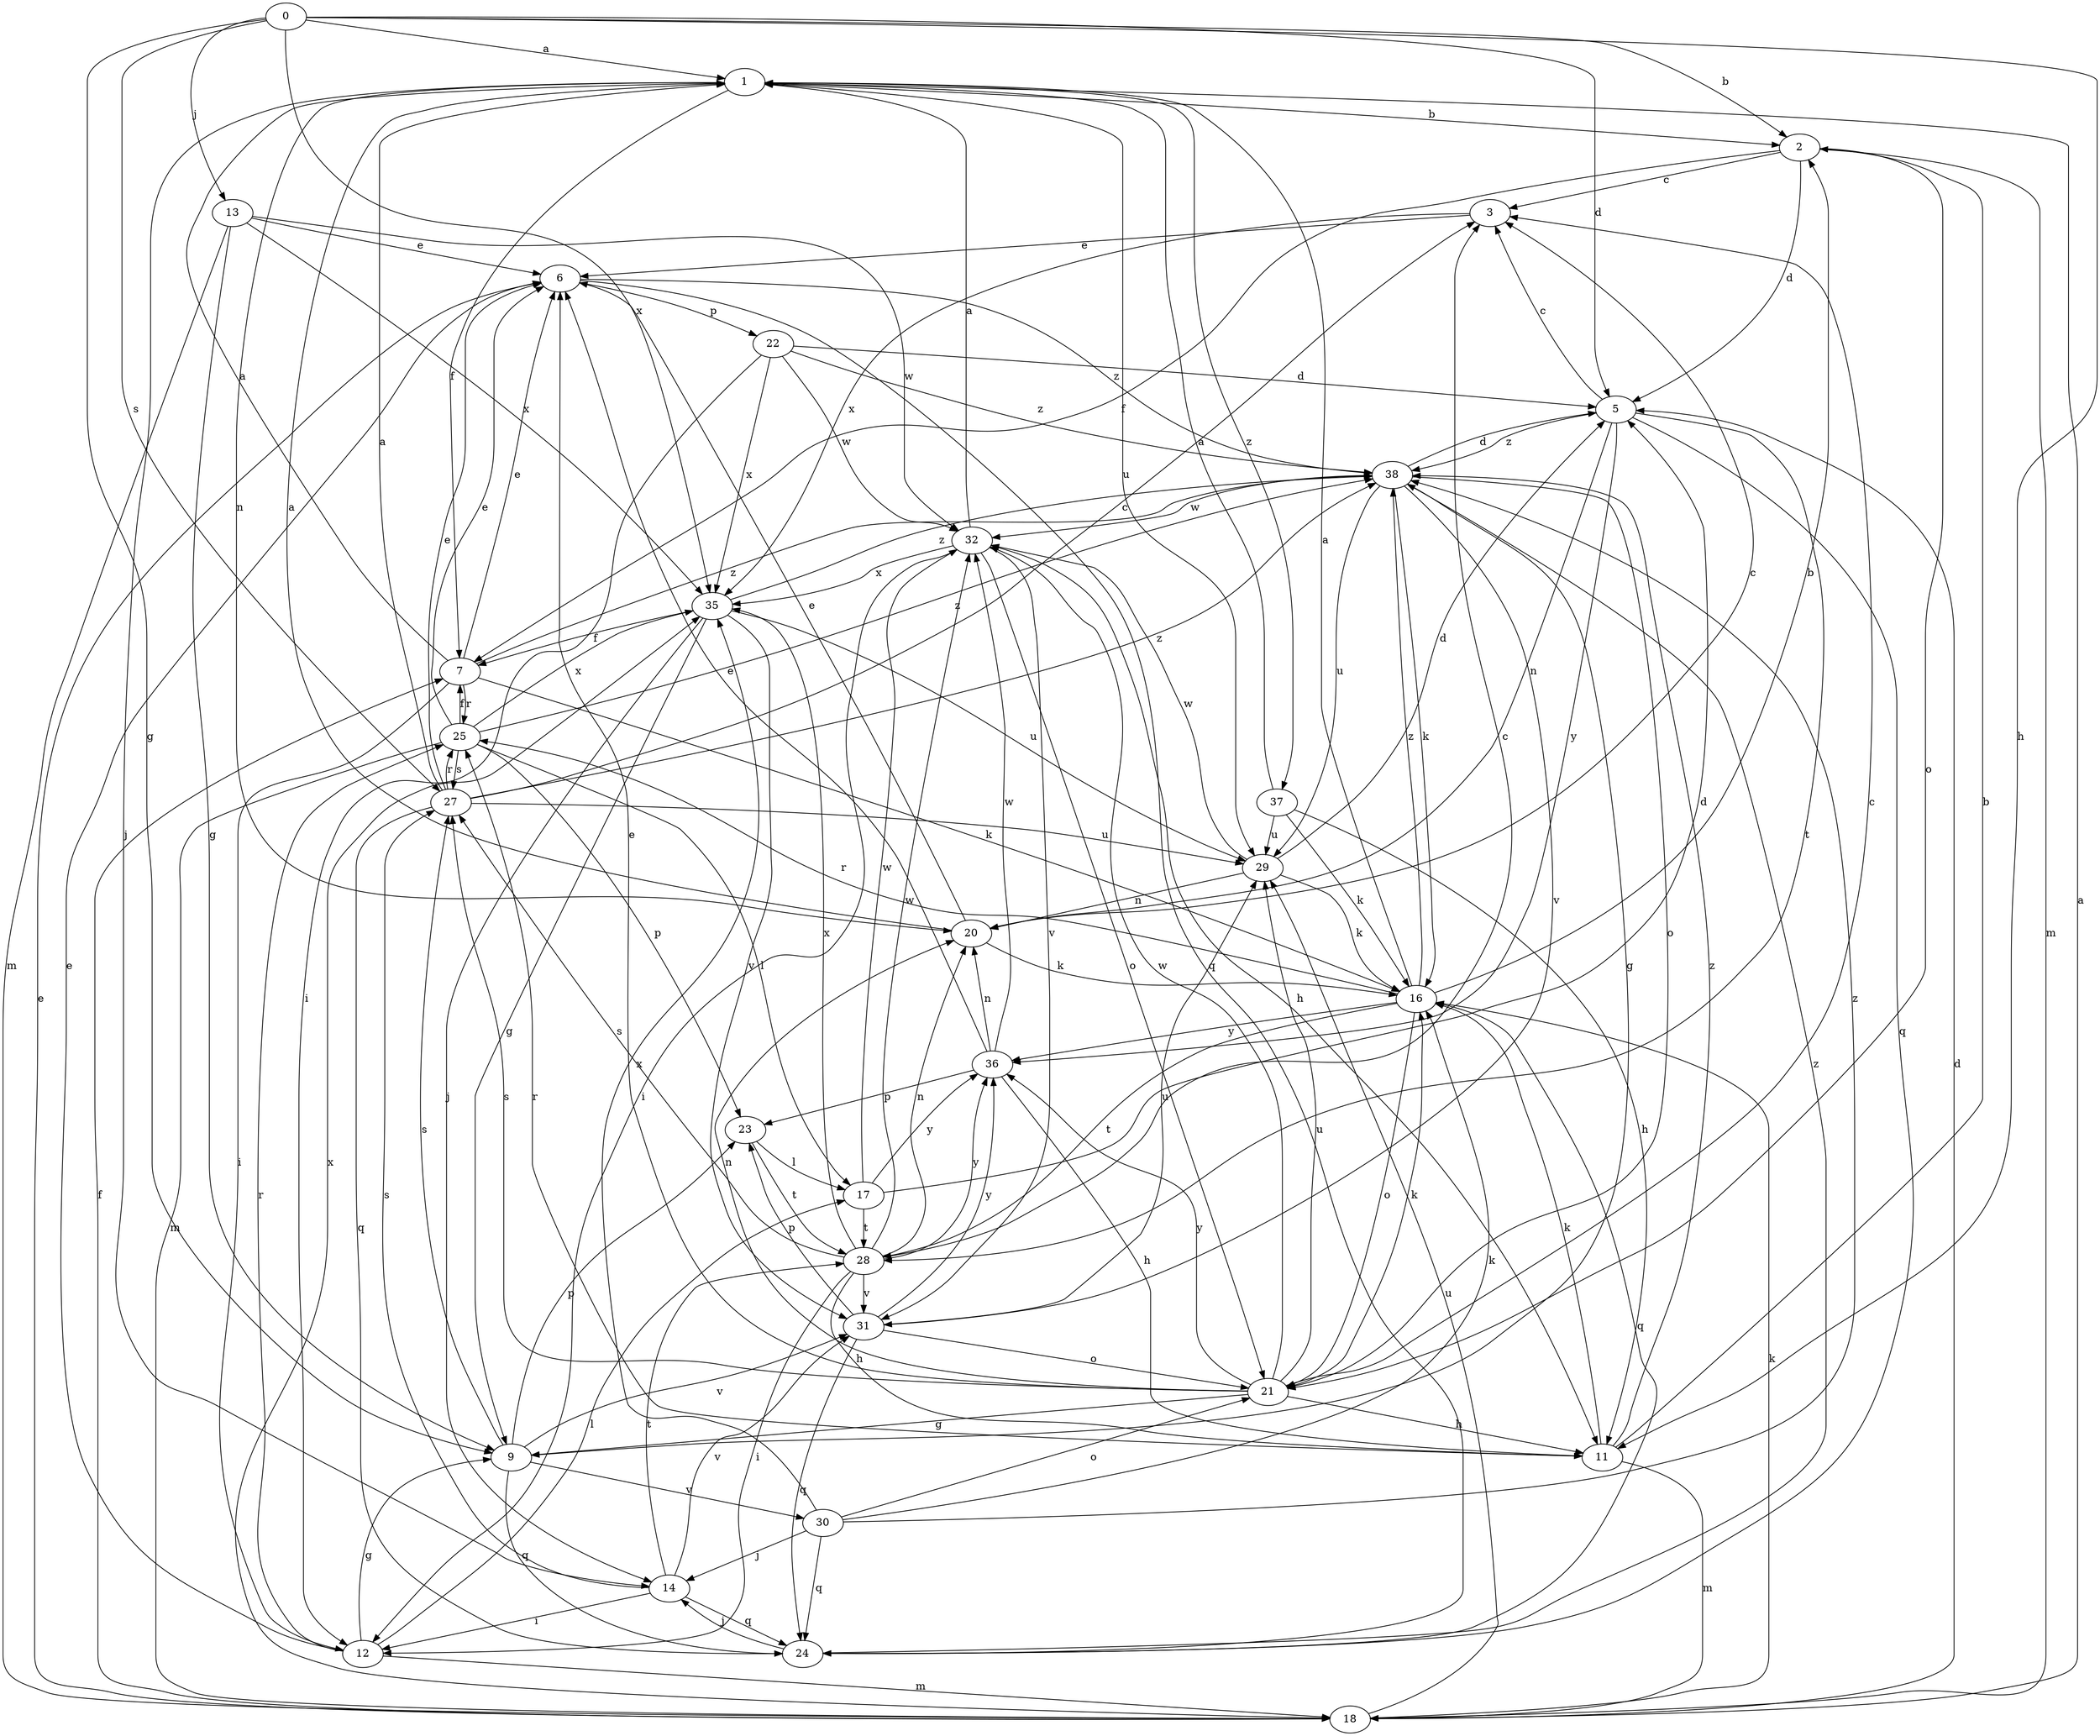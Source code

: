 strict digraph  {
0;
1;
2;
3;
5;
6;
7;
9;
11;
12;
13;
14;
16;
17;
18;
20;
21;
22;
23;
24;
25;
27;
28;
29;
30;
31;
32;
35;
36;
37;
38;
0 -> 1  [label=a];
0 -> 2  [label=b];
0 -> 5  [label=d];
0 -> 9  [label=g];
0 -> 11  [label=h];
0 -> 13  [label=j];
0 -> 27  [label=s];
0 -> 35  [label=x];
1 -> 2  [label=b];
1 -> 7  [label=f];
1 -> 14  [label=j];
1 -> 20  [label=n];
1 -> 29  [label=u];
1 -> 37  [label=z];
2 -> 3  [label=c];
2 -> 5  [label=d];
2 -> 7  [label=f];
2 -> 18  [label=m];
2 -> 21  [label=o];
3 -> 6  [label=e];
3 -> 35  [label=x];
5 -> 3  [label=c];
5 -> 20  [label=n];
5 -> 24  [label=q];
5 -> 28  [label=t];
5 -> 36  [label=y];
5 -> 38  [label=z];
6 -> 22  [label=p];
6 -> 24  [label=q];
6 -> 38  [label=z];
7 -> 1  [label=a];
7 -> 6  [label=e];
7 -> 12  [label=i];
7 -> 16  [label=k];
7 -> 25  [label=r];
7 -> 38  [label=z];
9 -> 23  [label=p];
9 -> 24  [label=q];
9 -> 27  [label=s];
9 -> 30  [label=v];
9 -> 31  [label=v];
11 -> 2  [label=b];
11 -> 16  [label=k];
11 -> 18  [label=m];
11 -> 25  [label=r];
11 -> 38  [label=z];
12 -> 6  [label=e];
12 -> 9  [label=g];
12 -> 17  [label=l];
12 -> 18  [label=m];
12 -> 25  [label=r];
13 -> 6  [label=e];
13 -> 9  [label=g];
13 -> 18  [label=m];
13 -> 32  [label=w];
13 -> 35  [label=x];
14 -> 12  [label=i];
14 -> 24  [label=q];
14 -> 27  [label=s];
14 -> 28  [label=t];
14 -> 31  [label=v];
16 -> 1  [label=a];
16 -> 2  [label=b];
16 -> 21  [label=o];
16 -> 24  [label=q];
16 -> 25  [label=r];
16 -> 28  [label=t];
16 -> 36  [label=y];
16 -> 38  [label=z];
17 -> 5  [label=d];
17 -> 28  [label=t];
17 -> 32  [label=w];
17 -> 36  [label=y];
18 -> 1  [label=a];
18 -> 5  [label=d];
18 -> 6  [label=e];
18 -> 7  [label=f];
18 -> 16  [label=k];
18 -> 29  [label=u];
18 -> 35  [label=x];
20 -> 1  [label=a];
20 -> 3  [label=c];
20 -> 6  [label=e];
20 -> 16  [label=k];
21 -> 3  [label=c];
21 -> 6  [label=e];
21 -> 9  [label=g];
21 -> 11  [label=h];
21 -> 16  [label=k];
21 -> 20  [label=n];
21 -> 27  [label=s];
21 -> 29  [label=u];
21 -> 32  [label=w];
21 -> 36  [label=y];
22 -> 5  [label=d];
22 -> 12  [label=i];
22 -> 32  [label=w];
22 -> 35  [label=x];
22 -> 38  [label=z];
23 -> 17  [label=l];
23 -> 28  [label=t];
24 -> 14  [label=j];
24 -> 38  [label=z];
25 -> 6  [label=e];
25 -> 7  [label=f];
25 -> 17  [label=l];
25 -> 18  [label=m];
25 -> 23  [label=p];
25 -> 27  [label=s];
25 -> 35  [label=x];
25 -> 38  [label=z];
27 -> 1  [label=a];
27 -> 3  [label=c];
27 -> 6  [label=e];
27 -> 24  [label=q];
27 -> 25  [label=r];
27 -> 29  [label=u];
27 -> 38  [label=z];
28 -> 3  [label=c];
28 -> 11  [label=h];
28 -> 12  [label=i];
28 -> 20  [label=n];
28 -> 27  [label=s];
28 -> 31  [label=v];
28 -> 32  [label=w];
28 -> 35  [label=x];
28 -> 36  [label=y];
29 -> 5  [label=d];
29 -> 16  [label=k];
29 -> 20  [label=n];
29 -> 32  [label=w];
30 -> 14  [label=j];
30 -> 16  [label=k];
30 -> 21  [label=o];
30 -> 24  [label=q];
30 -> 35  [label=x];
30 -> 38  [label=z];
31 -> 21  [label=o];
31 -> 23  [label=p];
31 -> 24  [label=q];
31 -> 29  [label=u];
31 -> 36  [label=y];
32 -> 1  [label=a];
32 -> 11  [label=h];
32 -> 12  [label=i];
32 -> 21  [label=o];
32 -> 31  [label=v];
32 -> 35  [label=x];
35 -> 7  [label=f];
35 -> 9  [label=g];
35 -> 14  [label=j];
35 -> 29  [label=u];
35 -> 31  [label=v];
35 -> 38  [label=z];
36 -> 6  [label=e];
36 -> 11  [label=h];
36 -> 20  [label=n];
36 -> 23  [label=p];
36 -> 32  [label=w];
37 -> 1  [label=a];
37 -> 11  [label=h];
37 -> 16  [label=k];
37 -> 29  [label=u];
38 -> 5  [label=d];
38 -> 9  [label=g];
38 -> 16  [label=k];
38 -> 21  [label=o];
38 -> 29  [label=u];
38 -> 31  [label=v];
38 -> 32  [label=w];
}
